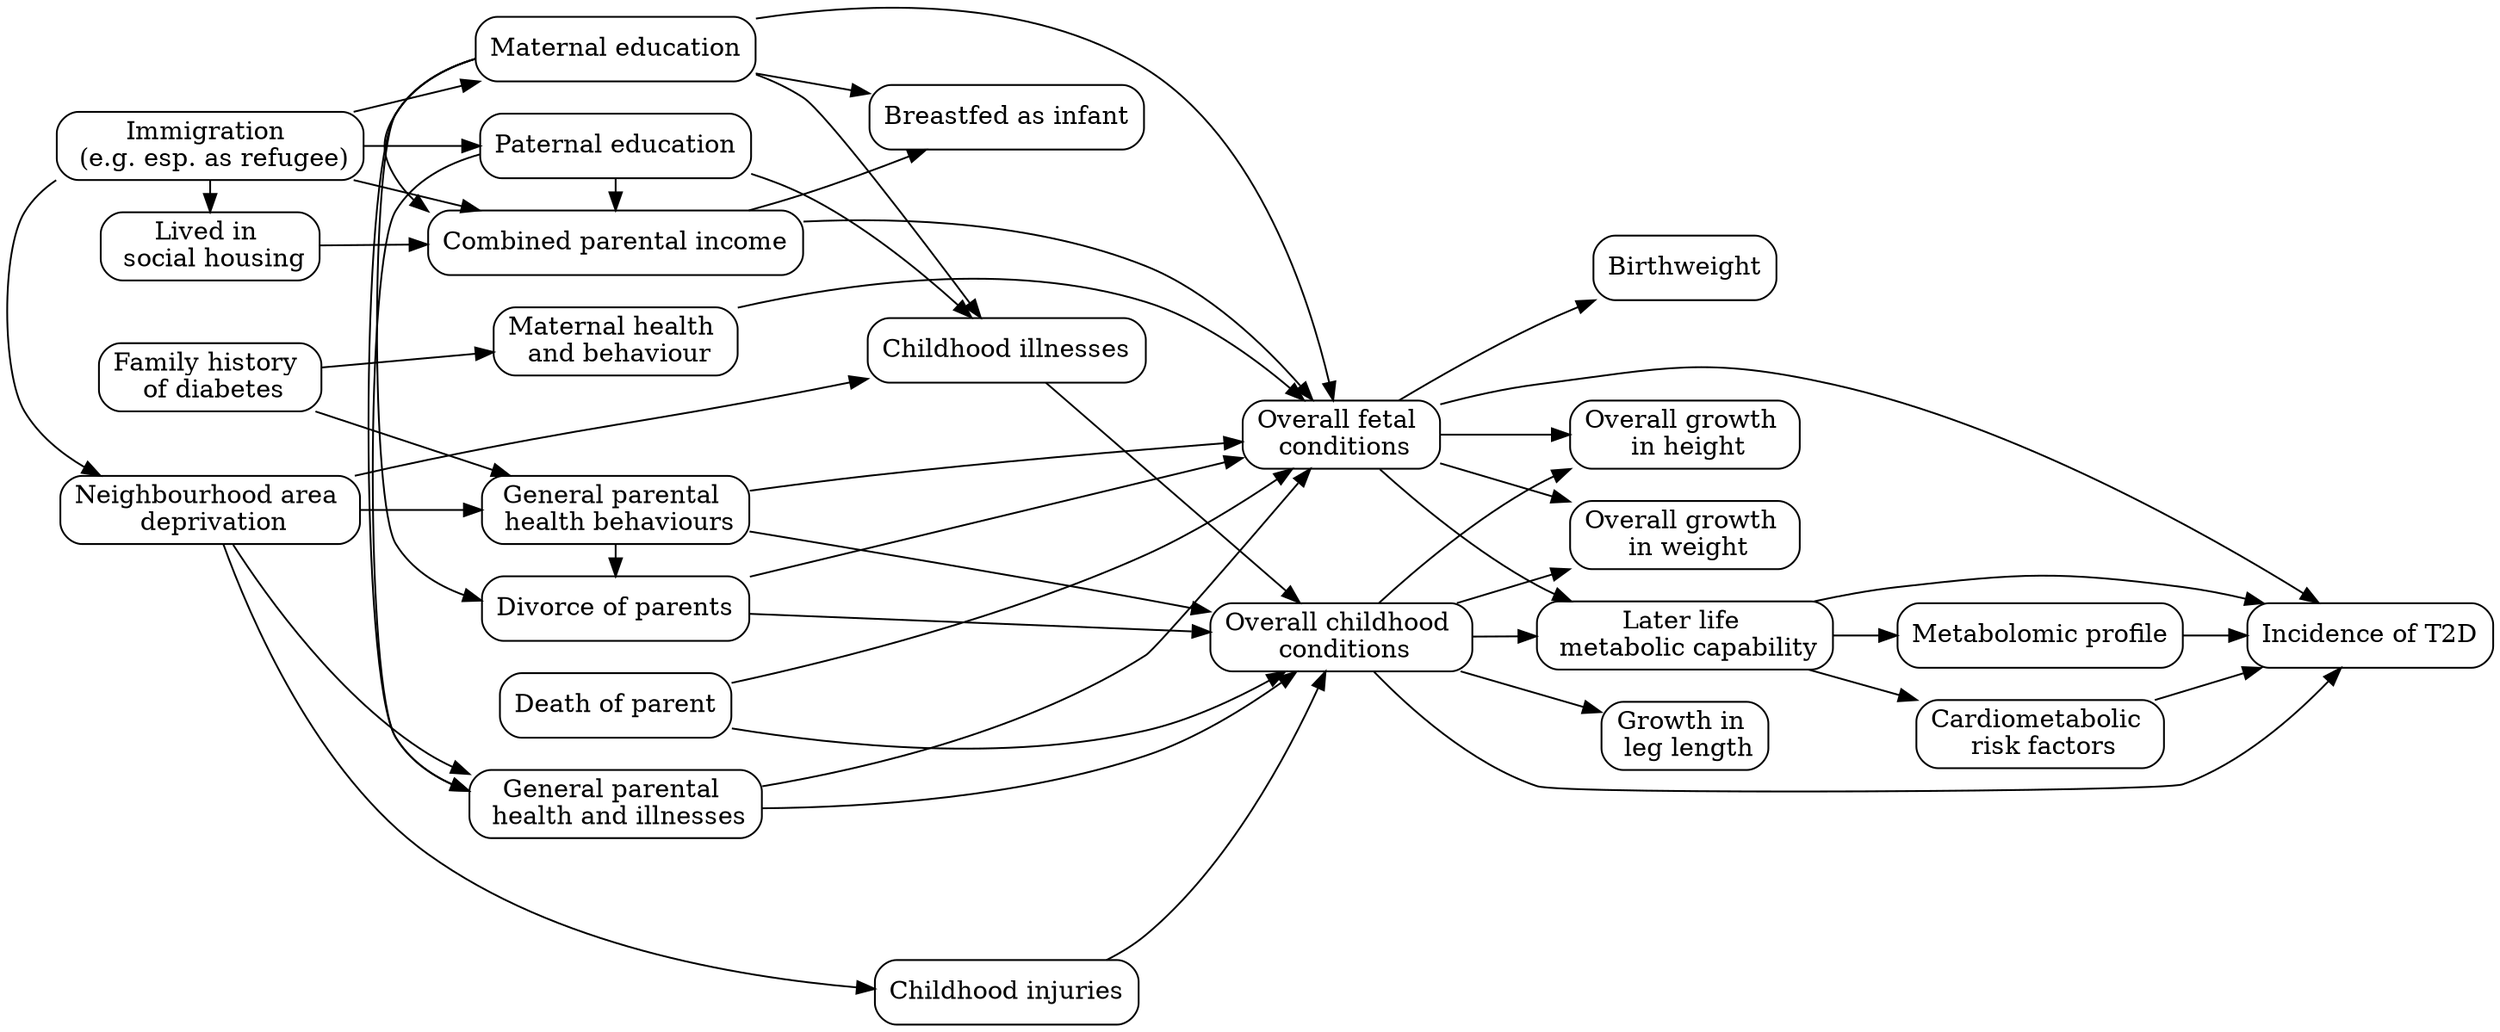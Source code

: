 
digraph {
    graph [rankdir = LR]

    node [shape = box, style = rounded]

    # early_life_adversity [label = "Early life adversity"]
    later_life_metabolic_capability [label = "Later life \n metabolic capability"]

    {
        rank = same;
        migration [label = "Immigration \n (e.g. esp. as refugee)"]
        area_deprivation [label = "Neighbourhood area \n deprivation"]
        social_housing [label = "Lived in \n social housing"]
        family_history_dm [label = "Family history \n of diabetes"]
    }

    {
        rank = same;
        parental_income [label = "Combined parental income"]
        maternal_education [label = "Maternal education"]
        paternal_education [label = "Paternal education"]
        maternal_health [label = "Maternal health \n and behaviour"]
        parental_health [label = "General parental \n health behaviours"]
        parental_illness [label = "General parental \n health and illnesses"]
        parental_death [label = "Death of parent"]
        parental_divorce [label = "Divorce of parents"]
    }

    {
        rank = same;
        childhood_injury [label = "Childhood injuries"]
        childhood_illness [label = "Childhood illnesses"]
        breastfed [label = "Breastfed as infant"]
    }
    {
        rank = same;
        fetal_conditions [label = "Overall fetal \n conditions"]
        childhood_conditions [label = "Overall childhood \n conditions"]
    }
    {
        rank = same;
        leg_length [label = "Growth in \n leg length"]
        total_height [label = "Overall growth \n in height"]
        total_mass [label = "Overall growth \n in weight"]
        birthweight [label = "Birthweight"]
    }

    {
        rank = same;
        metabolomic_profile [label = "Metabolomic profile"]
        cardiometabolic_risk_factors [label = "Cardiometabolic \n risk factors"]
    }

    {
        rank = same;
        dm_cvd [label = "Incidence of T2D"]
    }

    # Influences on parental circumstances
    migration ->
        {area_deprivation parental_income maternal_education paternal_education social_housing}
    area_deprivation ->
        {childhood_illness childhood_injury parental_health parental_illness}
    social_housing -> parental_income
    family_history_dm -> {parental_health maternal_health}

    # Influences on childhood conditions
    {maternal_education parental_health} -> parental_divorce
    {maternal_education parental_income} -> breastfed
    {parental_death parental_divorce parental_illness parental_health} ->
        {childhood_conditions fetal_conditions}
    {paternal_education maternal_education} ->
        {parental_illness parental_income}
    {maternal_education paternal_education} -> childhood_illness
    {childhood_injury childhood_illness} -> childhood_conditions

    # Influences on fetal conditions
    maternal_health -> fetal_conditions
    {maternal_education parental_income} -> fetal_conditions

    # Early life influences on stature
    {fetal_conditions childhood_conditions} ->
        {total_height total_mass}

    childhood_conditions -> leg_length
    fetal_conditions -> birthweight

    # Early life conditions on later health
    {fetal_conditions childhood_conditions} ->
        {later_life_metabolic_capability dm_cvd}

    # Metabolic health on disease outcome
    later_life_metabolic_capability -> {dm_cvd cardiometabolic_risk_factors metabolomic_profile}
    {cardiometabolic_risk_factors metabolomic_profile} -> dm_cvd
}
